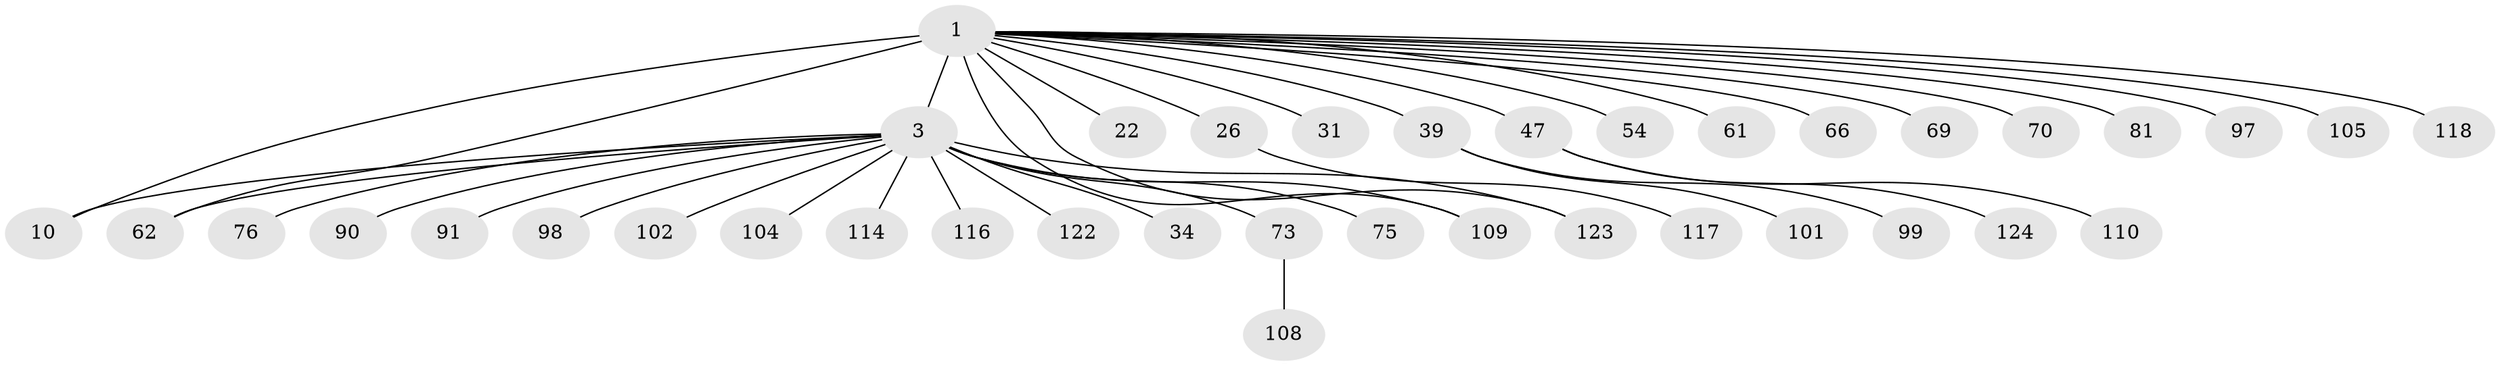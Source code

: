 // original degree distribution, {1: 0.46875, 29: 0.0078125, 32: 0.0078125, 8: 0.0078125, 4: 0.0625, 3: 0.1328125, 9: 0.015625, 13: 0.0078125, 2: 0.265625, 7: 0.0078125, 6: 0.015625}
// Generated by graph-tools (version 1.1) at 2025/18/03/04/25 18:18:00]
// undirected, 38 vertices, 41 edges
graph export_dot {
graph [start="1"]
  node [color=gray90,style=filled];
  1 [super="+2"];
  3 [super="+74+20+27+37+63+17+4+35+88+7+50+25+103+51+16+14+36+46+57+23+112"];
  10 [super="+30"];
  22;
  26;
  31;
  34;
  39 [super="+48"];
  47 [super="+65+67"];
  54;
  61;
  62 [super="+115"];
  66;
  69;
  70;
  73;
  75 [super="+119"];
  76 [super="+86+96"];
  81;
  90;
  91 [super="+128"];
  97;
  98;
  99;
  101;
  102;
  104;
  105;
  108;
  109;
  110;
  114;
  116;
  117;
  118;
  122;
  123;
  124;
  1 -- 66 [weight=2];
  1 -- 3 [weight=16];
  1 -- 69;
  1 -- 70;
  1 -- 10;
  1 -- 81;
  1 -- 22;
  1 -- 26;
  1 -- 31;
  1 -- 97 [weight=2];
  1 -- 39;
  1 -- 105;
  1 -- 123;
  1 -- 109;
  1 -- 47;
  1 -- 54;
  1 -- 118;
  1 -- 61;
  1 -- 62;
  3 -- 34;
  3 -- 62 [weight=2];
  3 -- 114;
  3 -- 102 [weight=2];
  3 -- 75;
  3 -- 123;
  3 -- 104;
  3 -- 73;
  3 -- 10;
  3 -- 76;
  3 -- 109;
  3 -- 122;
  3 -- 91 [weight=2];
  3 -- 98;
  3 -- 90;
  3 -- 116;
  26 -- 117;
  39 -- 101;
  39 -- 99;
  47 -- 124;
  47 -- 110;
  73 -- 108;
}
